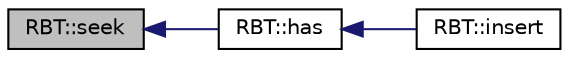digraph "RBT::seek"
{
  edge [fontname="Helvetica",fontsize="10",labelfontname="Helvetica",labelfontsize="10"];
  node [fontname="Helvetica",fontsize="10",shape=record];
  rankdir="LR";
  Node1 [label="RBT::seek",height=0.2,width=0.4,color="black", fillcolor="grey75", style="filled", fontcolor="black"];
  Node1 -> Node2 [dir="back",color="midnightblue",fontsize="10",style="solid",fontname="Helvetica"];
  Node2 [label="RBT::has",height=0.2,width=0.4,color="black", fillcolor="white", style="filled",URL="$class_r_b_t.html#a049f674584997633fc6fa8cfeac1aed5"];
  Node2 -> Node3 [dir="back",color="midnightblue",fontsize="10",style="solid",fontname="Helvetica"];
  Node3 [label="RBT::insert",height=0.2,width=0.4,color="black", fillcolor="white", style="filled",URL="$class_r_b_t.html#a5317230aa155fefa42dac156a7b0d3b8"];
}
